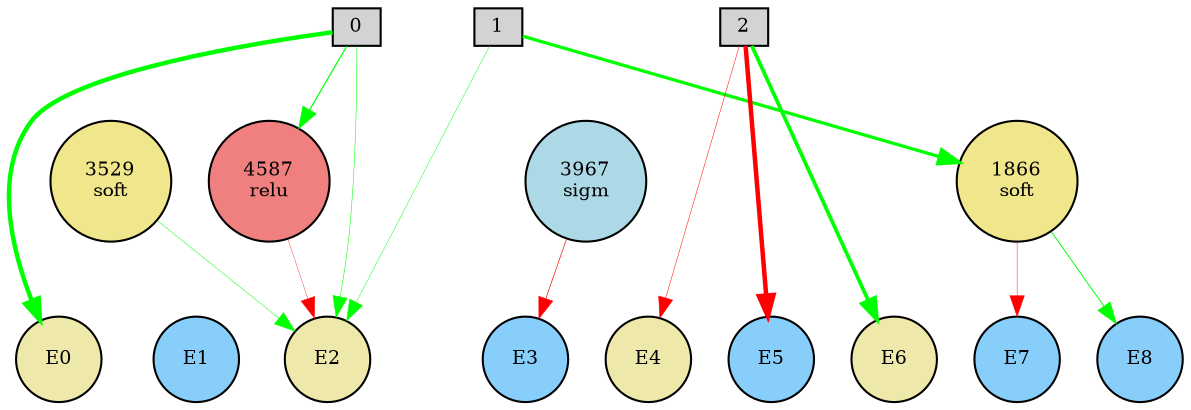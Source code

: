 digraph {
	node [fontsize=9 height=0.2 shape=circle width=0.2]
	subgraph inputs {
		node [shape=box style=filled]
		rank=source
		0 [fillcolor=lightgray]
		1 [fillcolor=lightgray]
		0 -> 1 [style=invis]
		2 [fillcolor=lightgray]
		1 -> 2 [style=invis]
	}
	subgraph outputs {
		node [style=filled]
		rank=sink
		E0 [fillcolor=palegoldenrod fontsize=9 height=0.2 shape=circle width=0.2]
		E1 [fillcolor=lightskyblue fontsize=9 height=0.2 shape=circle width=0.2]
		E0 -> E1 [style=invis]
		E2 [fillcolor=palegoldenrod fontsize=9 height=0.2 shape=circle width=0.2]
		E1 -> E2 [style=invis]
		E3 [fillcolor=lightskyblue fontsize=9 height=0.2 shape=circle width=0.2]
		E2 -> E3 [style=invis]
		E4 [fillcolor=palegoldenrod fontsize=9 height=0.2 shape=circle width=0.2]
		E3 -> E4 [style=invis]
		E5 [fillcolor=lightskyblue fontsize=9 height=0.2 shape=circle width=0.2]
		E4 -> E5 [style=invis]
		E6 [fillcolor=palegoldenrod fontsize=9 height=0.2 shape=circle width=0.2]
		E5 -> E6 [style=invis]
		E7 [fillcolor=lightskyblue fontsize=9 height=0.2 shape=circle width=0.2]
		E6 -> E7 [style=invis]
		E8 [fillcolor=lightskyblue fontsize=9 height=0.2 shape=circle width=0.2]
		E7 -> E8 [style=invis]
	}
	3529 [label="3529
soft" fillcolor=khaki style=filled]
	4587 [label="4587
relu" fillcolor=lightcoral style=filled]
	1866 [label="1866
soft" fillcolor=khaki style=filled]
	3967 [label="3967
sigm" fillcolor=lightblue style=filled]
	0 -> E0 [color=green penwidth=2.138456999761167 style=solid]
	2 -> E6 [color=green penwidth=1.7864795909211808 style=solid]
	1 -> 1866 [color=green penwidth=1.5597327176474147 style=solid]
	2 -> E5 [color=red penwidth=2.1609852580730737 style=solid]
	1866 -> E7 [color=red penwidth=0.21117931106235666 style=solid]
	1866 -> E8 [color=green penwidth=0.45856219602050685 style=solid]
	4587 -> E2 [color=red penwidth=0.1756988199516447 style=solid]
	3529 -> E2 [color=green penwidth=0.23594633451186775 style=solid]
	3967 -> E3 [color=red penwidth=0.31738643569859837 style=solid]
	0 -> 4587 [color=green penwidth=0.5677603758417346 style=solid]
	1 -> E2 [color=green penwidth=0.22140299636730143 style=solid]
	0 -> E2 [color=green penwidth=0.2542902905322116 style=solid]
	2 -> E4 [color=red penwidth=0.23832287546360265 style=solid]
}
